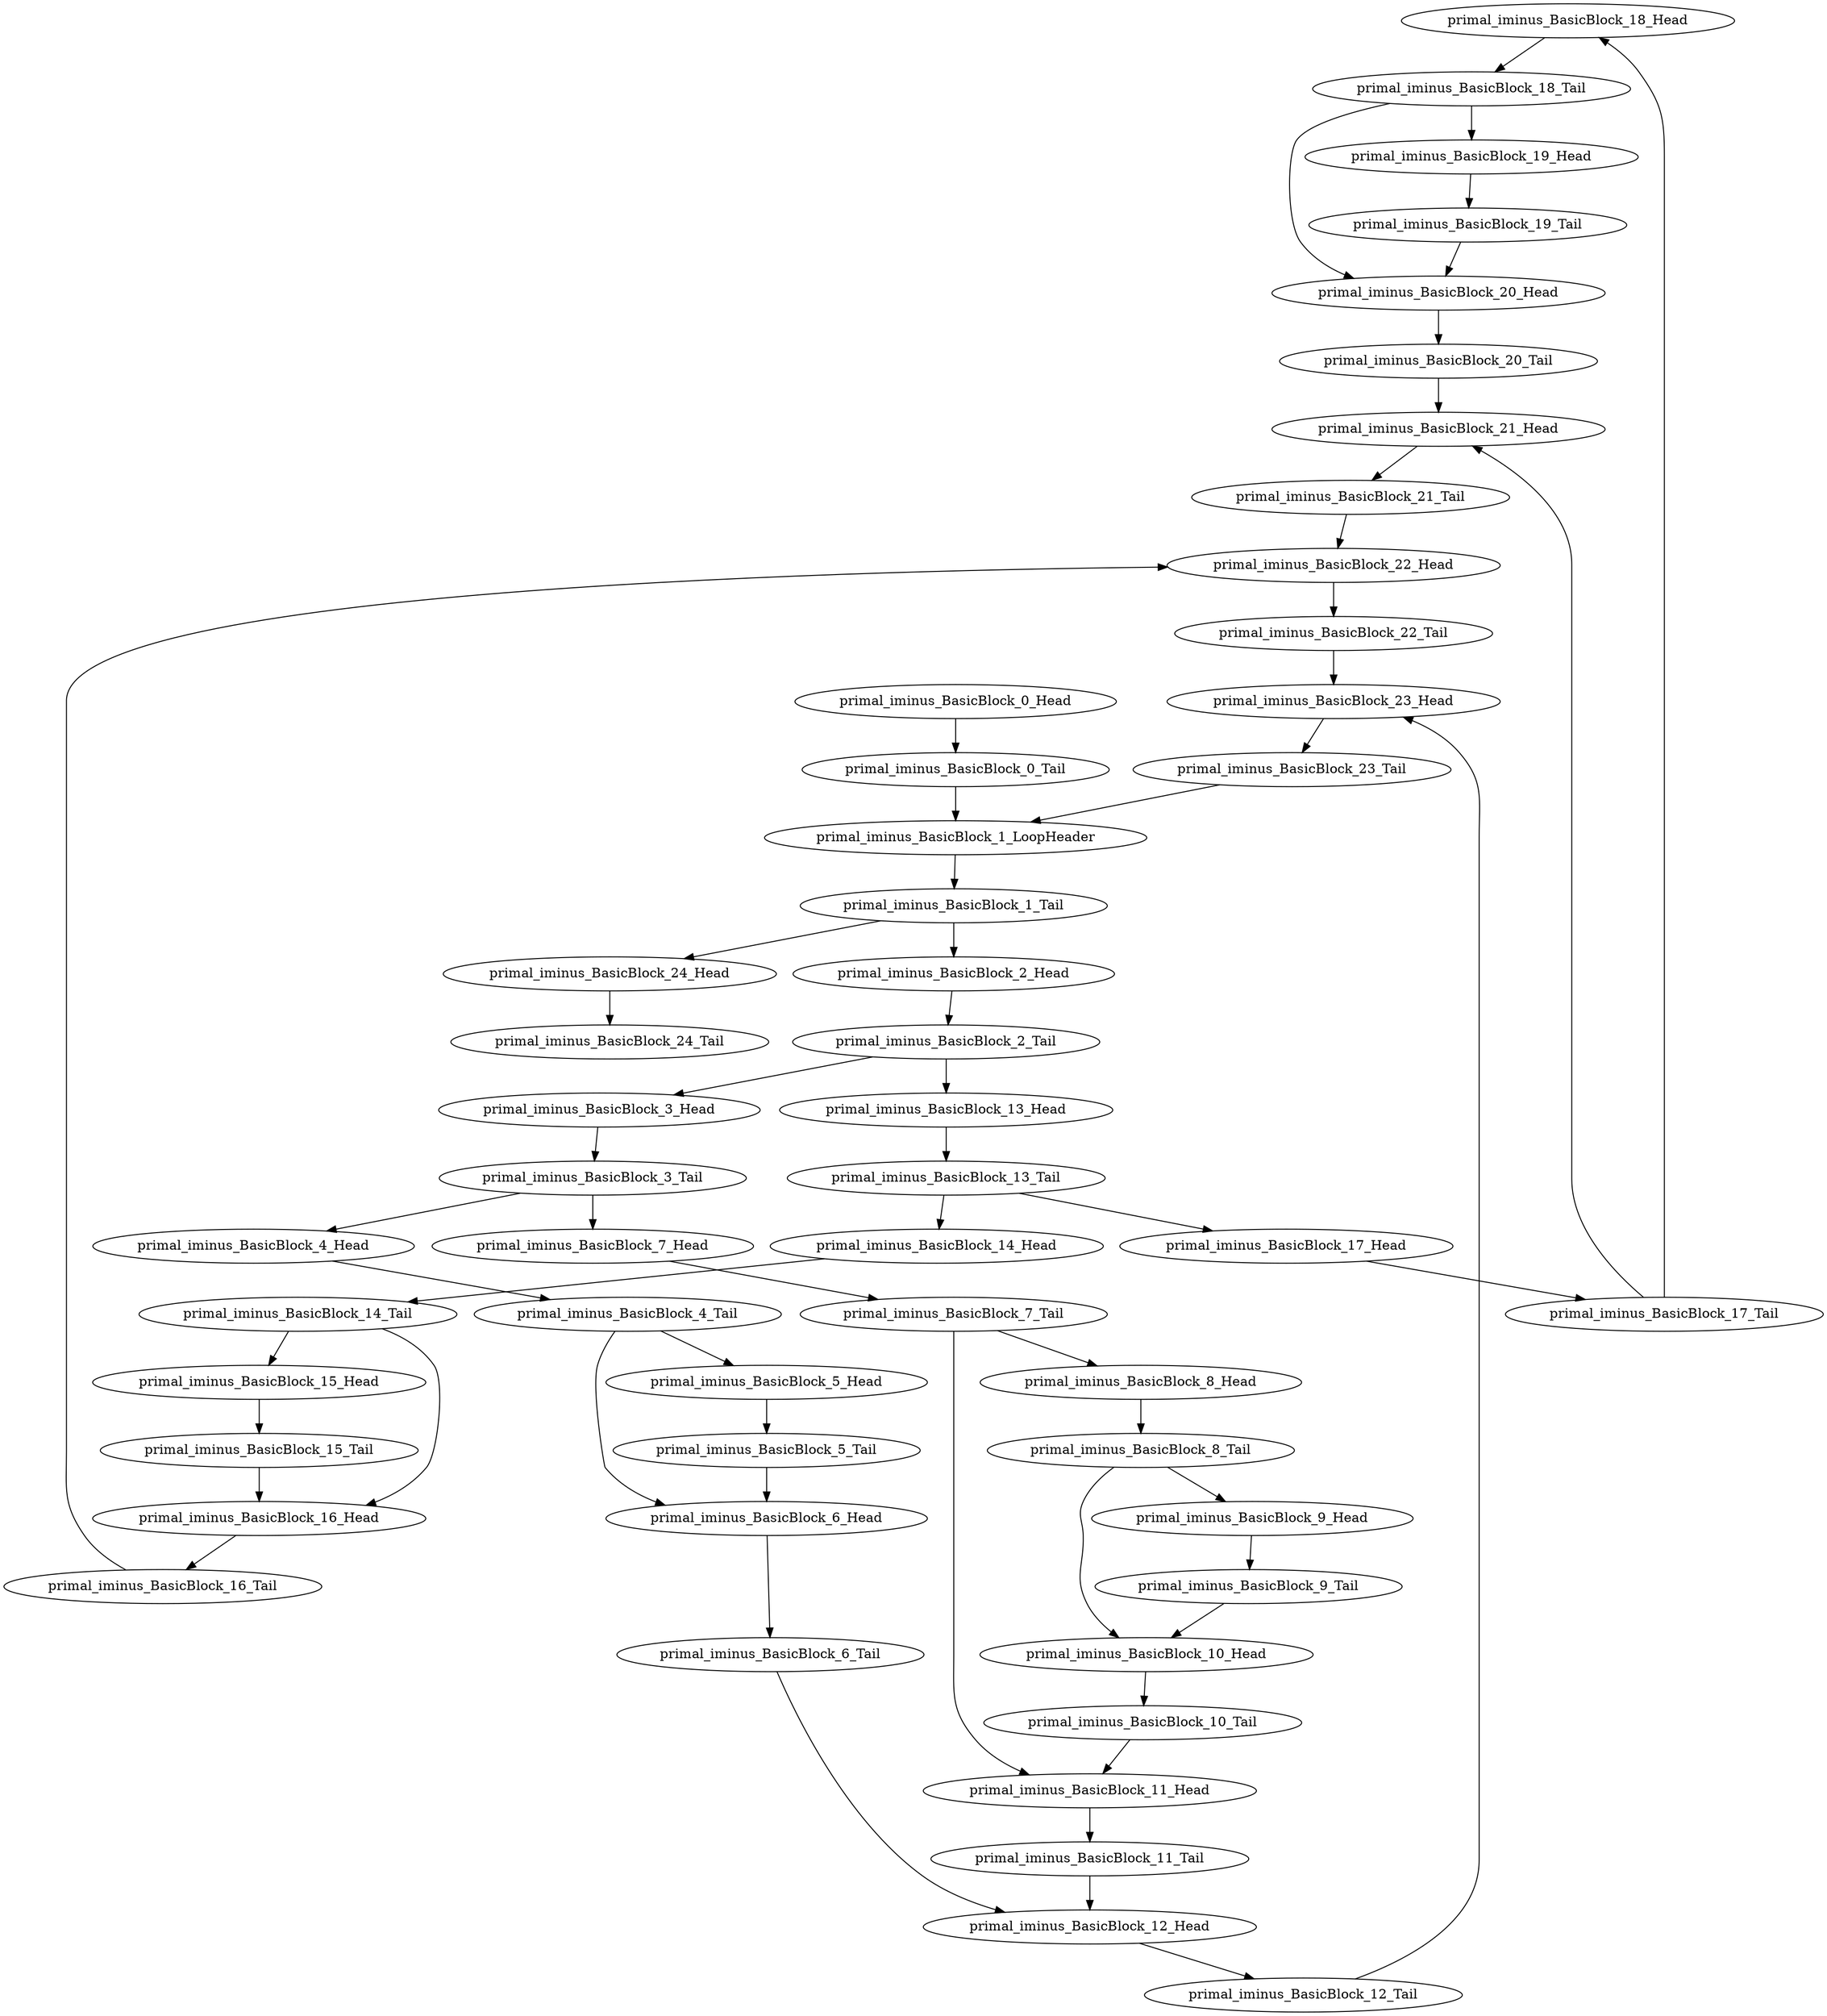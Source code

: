 digraph G {
    "primal_iminus_BasicBlock_18_Head" -> "primal_iminus_BasicBlock_18_Tail"
    "primal_iminus_BasicBlock_11_Head" -> "primal_iminus_BasicBlock_11_Tail"
    "primal_iminus_BasicBlock_0_Head" -> "primal_iminus_BasicBlock_0_Tail"
    "primal_iminus_BasicBlock_5_Head" -> "primal_iminus_BasicBlock_5_Tail"
    "primal_iminus_BasicBlock_6_Tail" -> "primal_iminus_BasicBlock_12_Head"
    "primal_iminus_BasicBlock_17_Head" -> "primal_iminus_BasicBlock_17_Tail"
    "primal_iminus_BasicBlock_17_Tail" -> "primal_iminus_BasicBlock_18_Head"
    "primal_iminus_BasicBlock_17_Tail" -> "primal_iminus_BasicBlock_21_Head"
    "primal_iminus_BasicBlock_23_Tail" -> "primal_iminus_BasicBlock_1_LoopHeader"
    "primal_iminus_BasicBlock_24_Head" -> "primal_iminus_BasicBlock_24_Tail"
    "primal_iminus_BasicBlock_6_Head" -> "primal_iminus_BasicBlock_6_Tail"
    "primal_iminus_BasicBlock_15_Tail" -> "primal_iminus_BasicBlock_16_Head"
    "primal_iminus_BasicBlock_21_Tail" -> "primal_iminus_BasicBlock_22_Head"
    "primal_iminus_BasicBlock_4_Head" -> "primal_iminus_BasicBlock_4_Tail"
    "primal_iminus_BasicBlock_7_Head" -> "primal_iminus_BasicBlock_7_Tail"
    "primal_iminus_BasicBlock_8_Tail" -> "primal_iminus_BasicBlock_10_Head"
    "primal_iminus_BasicBlock_8_Tail" -> "primal_iminus_BasicBlock_9_Head"
    "primal_iminus_BasicBlock_20_Tail" -> "primal_iminus_BasicBlock_21_Head"
    "primal_iminus_BasicBlock_3_Head" -> "primal_iminus_BasicBlock_3_Tail"
    "primal_iminus_BasicBlock_3_Tail" -> "primal_iminus_BasicBlock_4_Head"
    "primal_iminus_BasicBlock_3_Tail" -> "primal_iminus_BasicBlock_7_Head"
    "primal_iminus_BasicBlock_10_Tail" -> "primal_iminus_BasicBlock_11_Head"
    "primal_iminus_BasicBlock_8_Head" -> "primal_iminus_BasicBlock_8_Tail"
    "primal_iminus_BasicBlock_7_Tail" -> "primal_iminus_BasicBlock_11_Head"
    "primal_iminus_BasicBlock_7_Tail" -> "primal_iminus_BasicBlock_8_Head"
    "primal_iminus_BasicBlock_18_Tail" -> "primal_iminus_BasicBlock_19_Head"
    "primal_iminus_BasicBlock_18_Tail" -> "primal_iminus_BasicBlock_20_Head"
    "primal_iminus_BasicBlock_4_Tail" -> "primal_iminus_BasicBlock_5_Head"
    "primal_iminus_BasicBlock_4_Tail" -> "primal_iminus_BasicBlock_6_Head"
    "primal_iminus_BasicBlock_5_Tail" -> "primal_iminus_BasicBlock_6_Head"
    "primal_iminus_BasicBlock_10_Head" -> "primal_iminus_BasicBlock_10_Tail"
    "primal_iminus_BasicBlock_16_Head" -> "primal_iminus_BasicBlock_16_Tail"
    "primal_iminus_BasicBlock_16_Tail" -> "primal_iminus_BasicBlock_22_Head"
    "primal_iminus_BasicBlock_23_Head" -> "primal_iminus_BasicBlock_23_Tail"
    "primal_iminus_BasicBlock_19_Head" -> "primal_iminus_BasicBlock_19_Tail"
    "primal_iminus_BasicBlock_19_Tail" -> "primal_iminus_BasicBlock_20_Head"
    "primal_iminus_BasicBlock_12_Head" -> "primal_iminus_BasicBlock_12_Tail"
    "primal_iminus_BasicBlock_12_Tail" -> "primal_iminus_BasicBlock_23_Head"
    "primal_iminus_BasicBlock_13_Head" -> "primal_iminus_BasicBlock_13_Tail"
    "primal_iminus_BasicBlock_0_Tail" -> "primal_iminus_BasicBlock_1_LoopHeader"
    "primal_iminus_BasicBlock_1_LoopHeader" -> "primal_iminus_BasicBlock_1_Tail"
    "primal_iminus_BasicBlock_2_Head" -> "primal_iminus_BasicBlock_2_Tail"
    "primal_iminus_BasicBlock_14_Tail" -> "primal_iminus_BasicBlock_16_Head"
    "primal_iminus_BasicBlock_14_Tail" -> "primal_iminus_BasicBlock_15_Head"
    "primal_iminus_BasicBlock_1_Tail" -> "primal_iminus_BasicBlock_24_Head"
    "primal_iminus_BasicBlock_1_Tail" -> "primal_iminus_BasicBlock_2_Head"
    "primal_iminus_BasicBlock_2_Tail" -> "primal_iminus_BasicBlock_3_Head"
    "primal_iminus_BasicBlock_2_Tail" -> "primal_iminus_BasicBlock_13_Head"
    "primal_iminus_BasicBlock_20_Head" -> "primal_iminus_BasicBlock_20_Tail"
    "primal_iminus_BasicBlock_21_Head" -> "primal_iminus_BasicBlock_21_Tail"
    "primal_iminus_BasicBlock_13_Tail" -> "primal_iminus_BasicBlock_17_Head"
    "primal_iminus_BasicBlock_13_Tail" -> "primal_iminus_BasicBlock_14_Head"
    "primal_iminus_BasicBlock_14_Head" -> "primal_iminus_BasicBlock_14_Tail"
    "primal_iminus_BasicBlock_15_Head" -> "primal_iminus_BasicBlock_15_Tail"
    "primal_iminus_BasicBlock_9_Tail" -> "primal_iminus_BasicBlock_10_Head"
    "primal_iminus_BasicBlock_11_Tail" -> "primal_iminus_BasicBlock_12_Head"
    "primal_iminus_BasicBlock_9_Head" -> "primal_iminus_BasicBlock_9_Tail"
    "primal_iminus_BasicBlock_22_Head" -> "primal_iminus_BasicBlock_22_Tail"
    "primal_iminus_BasicBlock_22_Tail" -> "primal_iminus_BasicBlock_23_Head"
}
